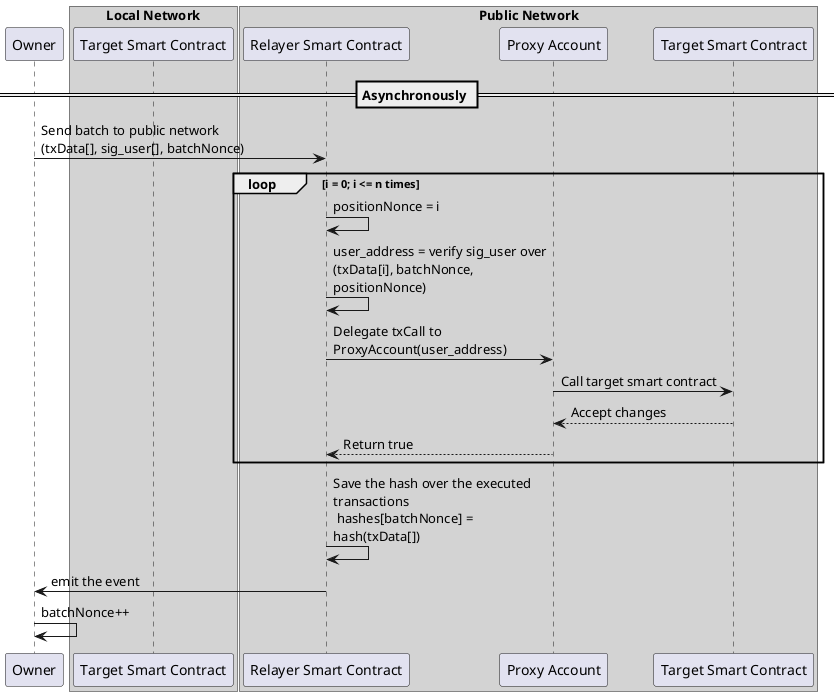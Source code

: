 @startuml async
skinparam maxMessageSize 220

participant Owner

box "Local Network" #LightGray
participant "Target Smart Contract" as LocalBlockchain
end box

box "Public Network" #LightGray
participant "Relayer Smart Contract" as PublicRelayer
participant "Proxy Account" as PublicProxy
participant "Target Smart Contract" as PublicTarget
end box


== Asynchronously ==
box Asynchronously
Owner -> PublicRelayer : Send batch to public network (txData[], sig_user[], batchNonce)
loop i = 0; i <= n times
  PublicRelayer -> PublicRelayer: positionNonce = i
  PublicRelayer -> PublicRelayer: user_address = verify sig_user over (txData[i], batchNonce, positionNonce)
  PublicRelayer -> PublicProxy : Delegate txCall to ProxyAccount(user_address)
  PublicProxy -> PublicTarget : Call target smart contract
  PublicTarget --> PublicProxy : Accept changes
  PublicProxy --> PublicRelayer : Return true
end
PublicRelayer -> PublicRelayer: Save the hash over the executed transactions \n hashes[batchNonce] = hash(txData[])
PublicRelayer -> Owner: emit the event
Owner -> Owner : batchNonce++
end box

@enduml